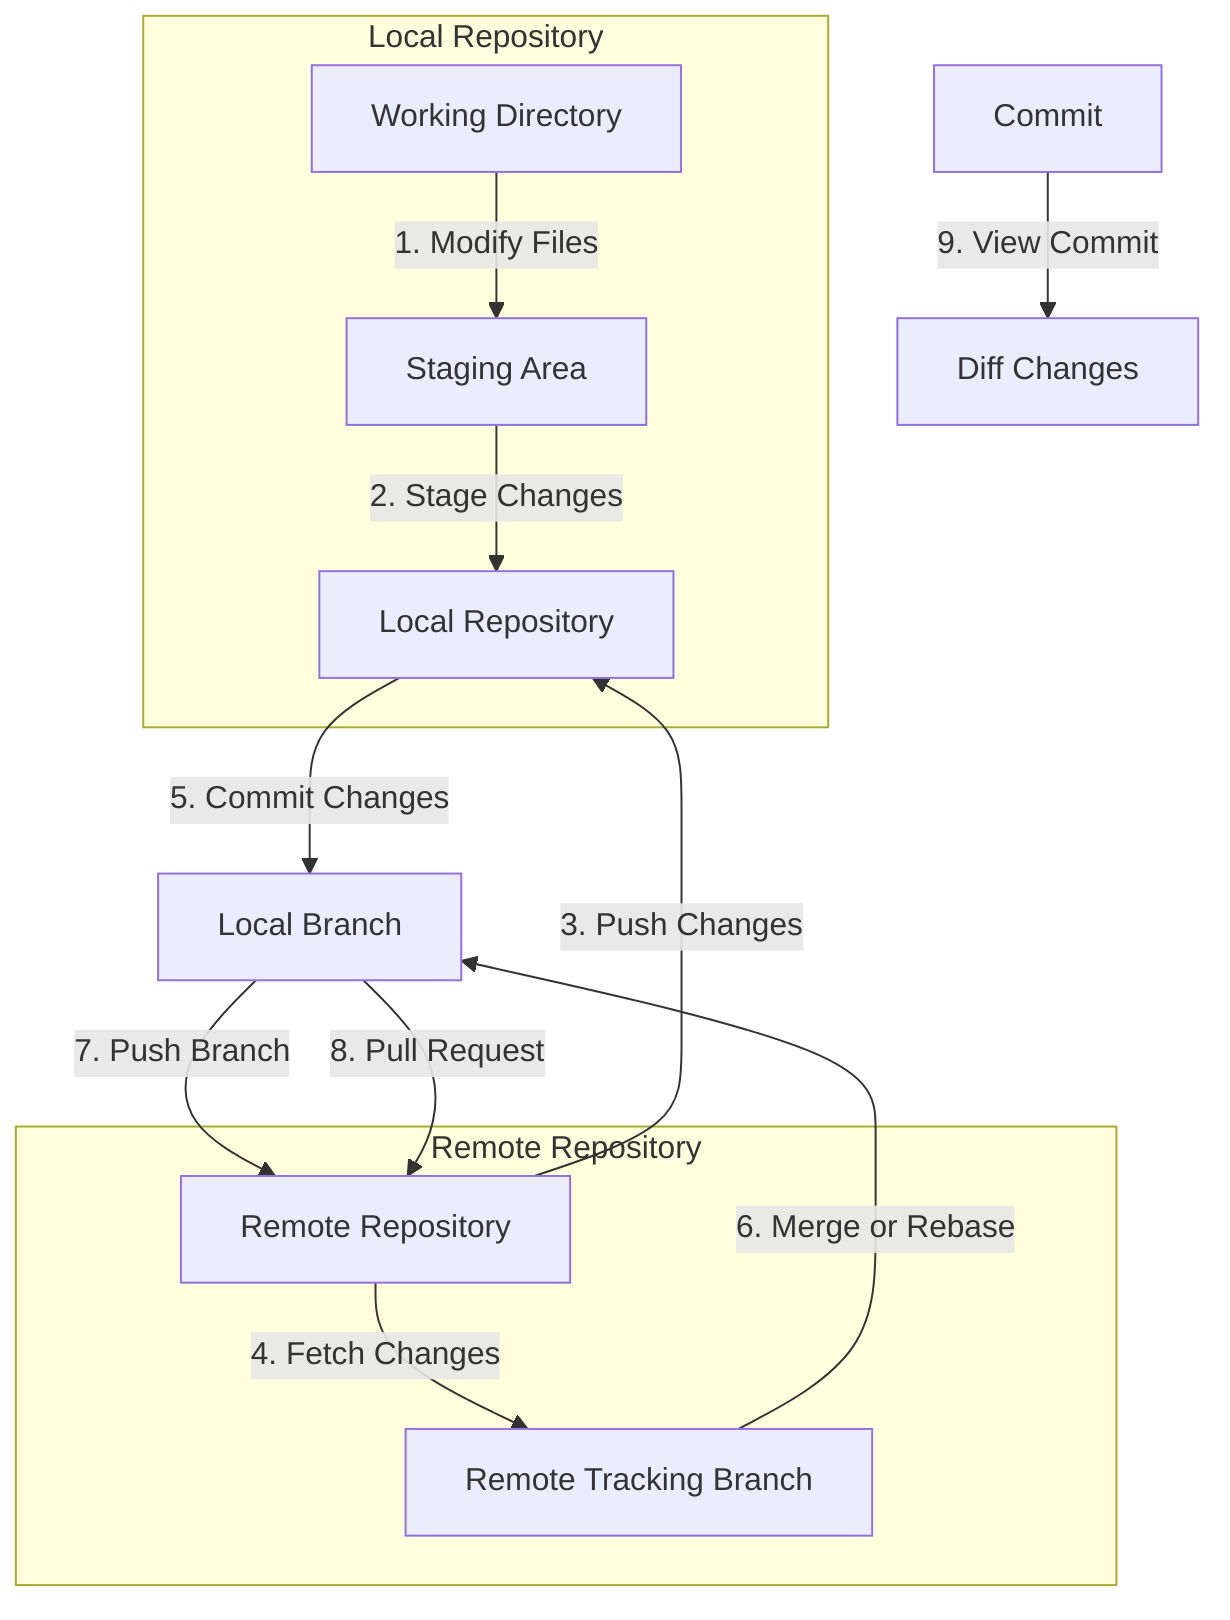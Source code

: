 graph TD
  subgraph Local Repository
    A[Working Directory] -->|1. Modify Files| B[Staging Area]
    B -->|2. Stage Changes| C[Local Repository]
  end
  subgraph Remote Repository
    D[Remote Repository] -->|3. Push Changes| C
    D -->|4. Fetch Changes| E[Remote Tracking Branch]
  end
  C -->|5. Commit Changes| F[Local Branch]
  E -->|6. Merge or Rebase| F
  F -->|7. Push Branch| D
  F -->|8. Pull Request| D
  
  class A green
  class B yellow
  class C blue
  class D gray
  class E gray
  class F green
  %% Styling
  classDef commitNode fill:#f2f2f2, stroke:#9e9e9e
  classDef labelNode fill:#f2f2f2, stroke:#9e9e9e
  %% Nodes
  G[Commit] -->|9. View Commit| H[Diff Changes]
  style G commitNode
  style H labelNode